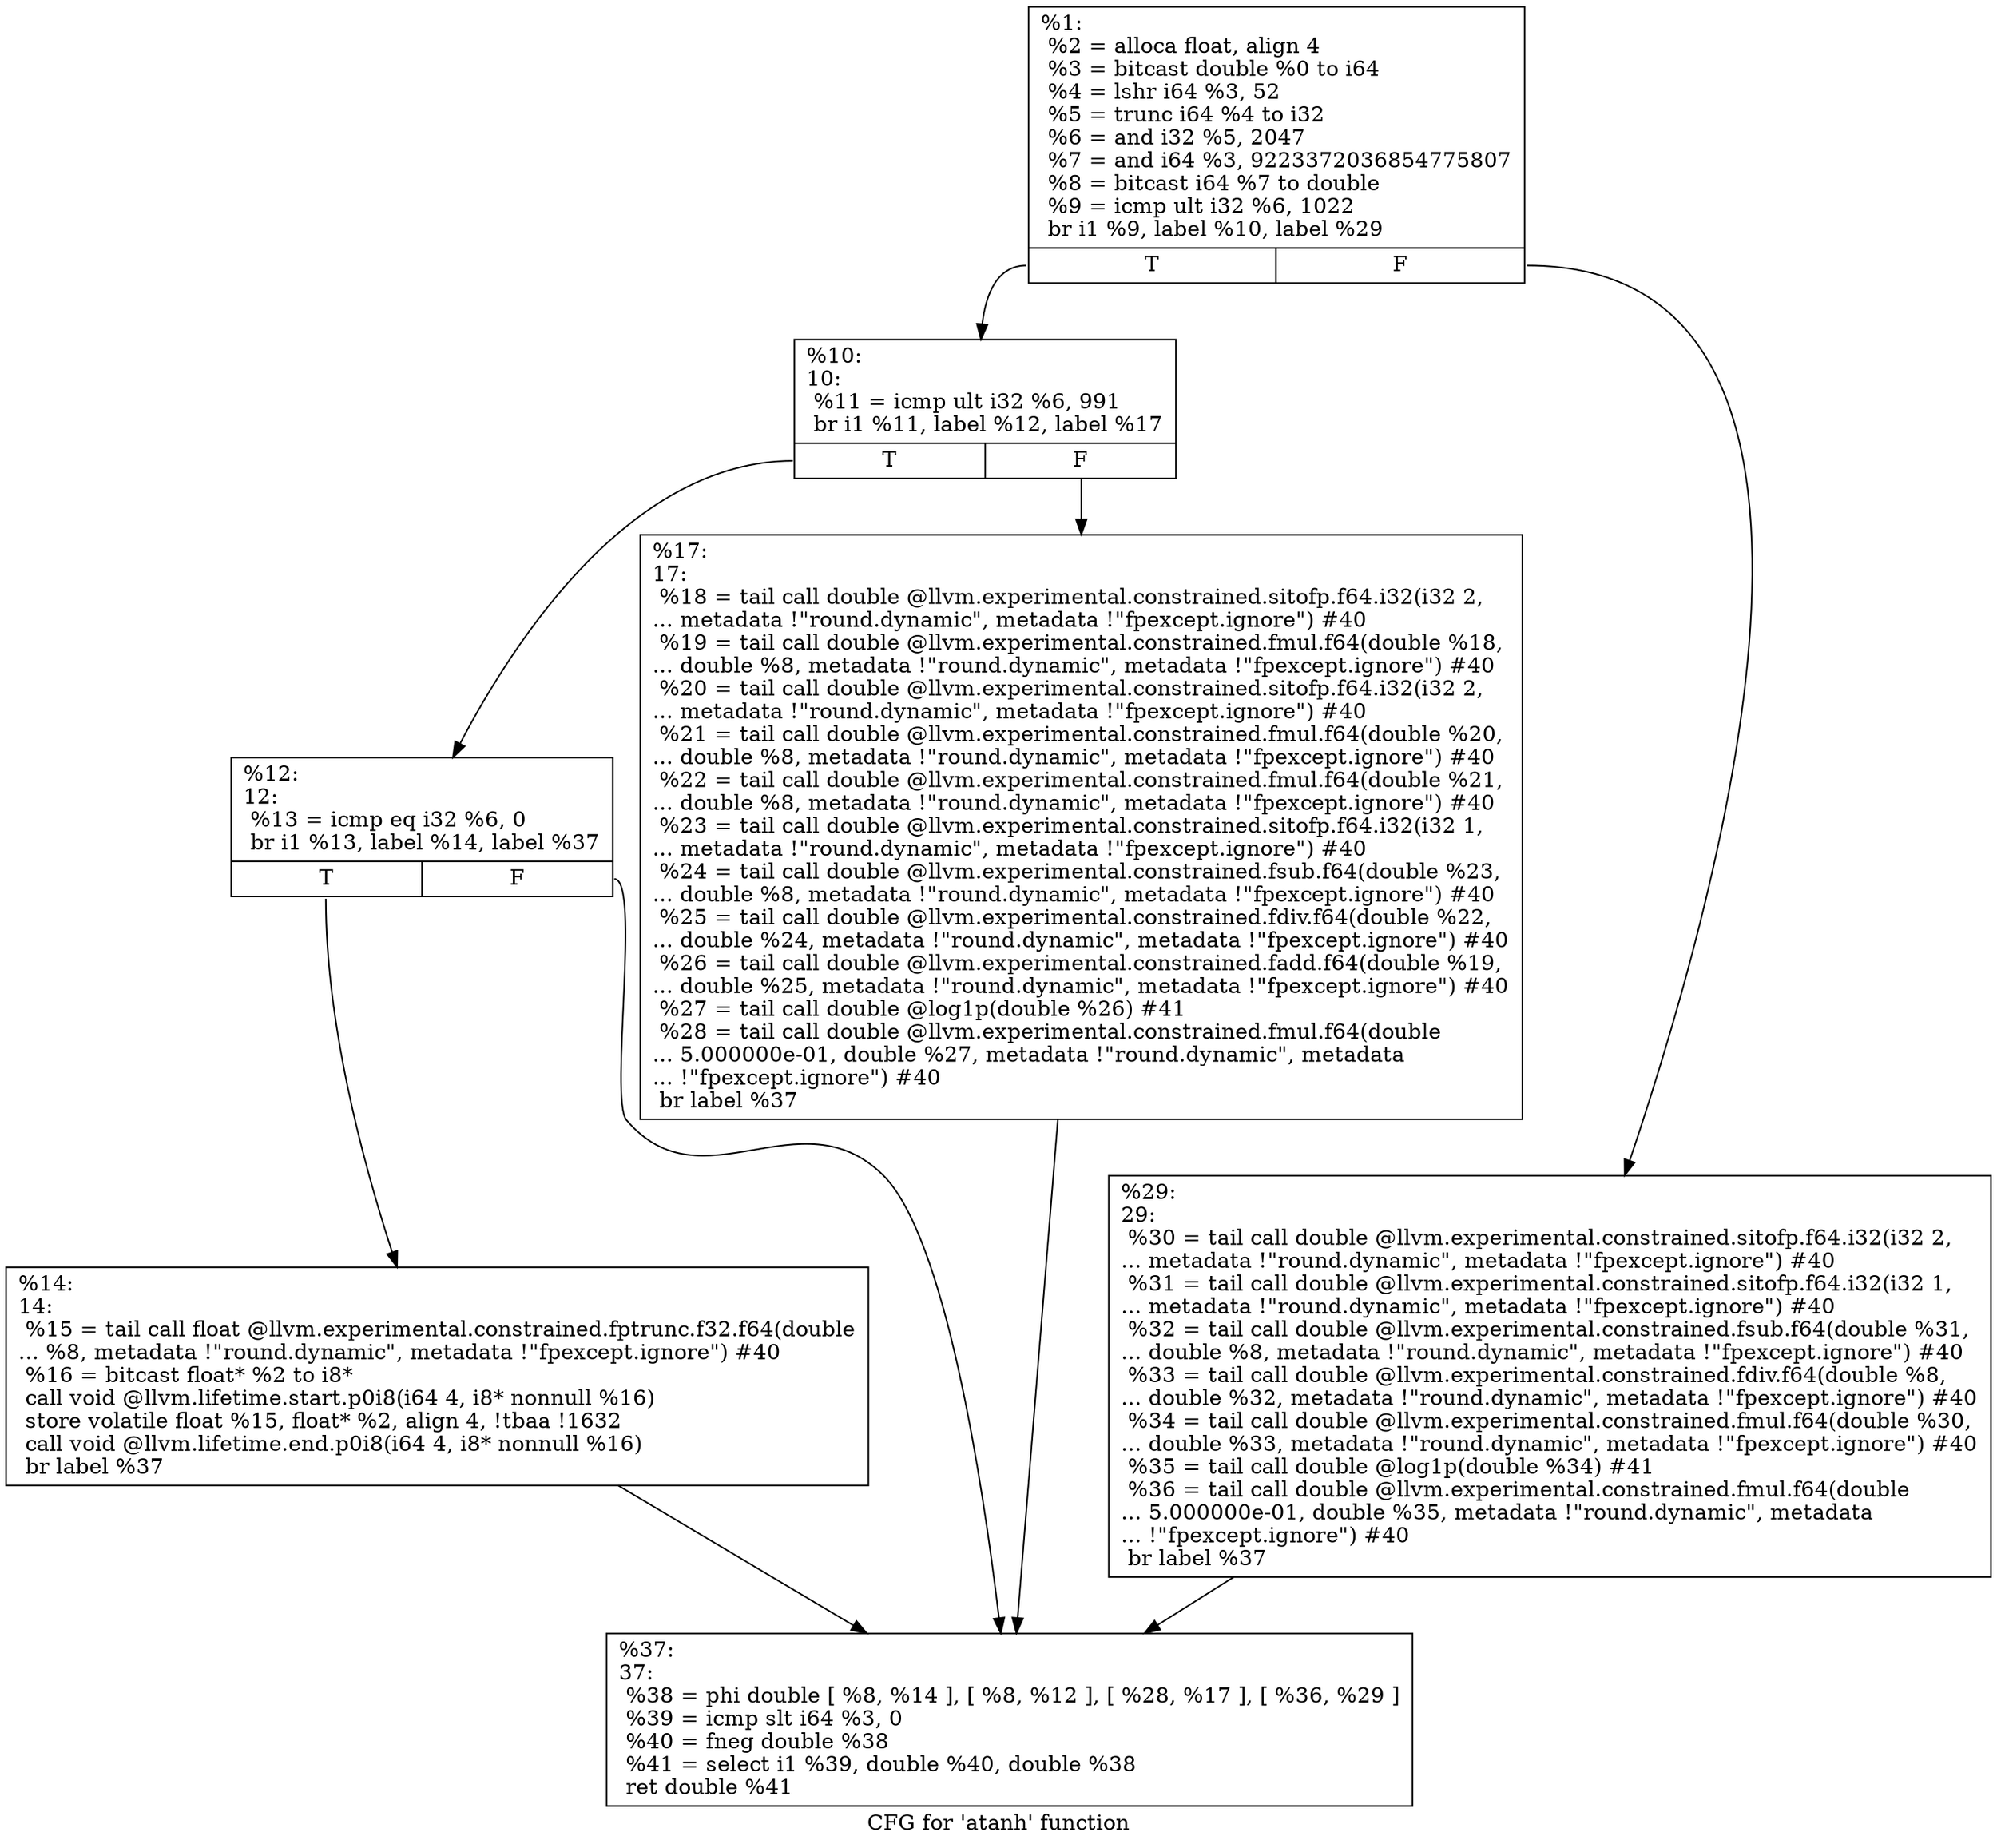 digraph "CFG for 'atanh' function" {
	label="CFG for 'atanh' function";

	Node0x1f87770 [shape=record,label="{%1:\l  %2 = alloca float, align 4\l  %3 = bitcast double %0 to i64\l  %4 = lshr i64 %3, 52\l  %5 = trunc i64 %4 to i32\l  %6 = and i32 %5, 2047\l  %7 = and i64 %3, 9223372036854775807\l  %8 = bitcast i64 %7 to double\l  %9 = icmp ult i32 %6, 1022\l  br i1 %9, label %10, label %29\l|{<s0>T|<s1>F}}"];
	Node0x1f87770:s0 -> Node0x1f877c0;
	Node0x1f87770:s1 -> Node0x1f87900;
	Node0x1f877c0 [shape=record,label="{%10:\l10:                                               \l  %11 = icmp ult i32 %6, 991\l  br i1 %11, label %12, label %17\l|{<s0>T|<s1>F}}"];
	Node0x1f877c0:s0 -> Node0x1f87810;
	Node0x1f877c0:s1 -> Node0x1f878b0;
	Node0x1f87810 [shape=record,label="{%12:\l12:                                               \l  %13 = icmp eq i32 %6, 0\l  br i1 %13, label %14, label %37\l|{<s0>T|<s1>F}}"];
	Node0x1f87810:s0 -> Node0x1f87860;
	Node0x1f87810:s1 -> Node0x1f87950;
	Node0x1f87860 [shape=record,label="{%14:\l14:                                               \l  %15 = tail call float @llvm.experimental.constrained.fptrunc.f32.f64(double\l... %8, metadata !\"round.dynamic\", metadata !\"fpexcept.ignore\") #40\l  %16 = bitcast float* %2 to i8*\l  call void @llvm.lifetime.start.p0i8(i64 4, i8* nonnull %16)\l  store volatile float %15, float* %2, align 4, !tbaa !1632\l  call void @llvm.lifetime.end.p0i8(i64 4, i8* nonnull %16)\l  br label %37\l}"];
	Node0x1f87860 -> Node0x1f87950;
	Node0x1f878b0 [shape=record,label="{%17:\l17:                                               \l  %18 = tail call double @llvm.experimental.constrained.sitofp.f64.i32(i32 2,\l... metadata !\"round.dynamic\", metadata !\"fpexcept.ignore\") #40\l  %19 = tail call double @llvm.experimental.constrained.fmul.f64(double %18,\l... double %8, metadata !\"round.dynamic\", metadata !\"fpexcept.ignore\") #40\l  %20 = tail call double @llvm.experimental.constrained.sitofp.f64.i32(i32 2,\l... metadata !\"round.dynamic\", metadata !\"fpexcept.ignore\") #40\l  %21 = tail call double @llvm.experimental.constrained.fmul.f64(double %20,\l... double %8, metadata !\"round.dynamic\", metadata !\"fpexcept.ignore\") #40\l  %22 = tail call double @llvm.experimental.constrained.fmul.f64(double %21,\l... double %8, metadata !\"round.dynamic\", metadata !\"fpexcept.ignore\") #40\l  %23 = tail call double @llvm.experimental.constrained.sitofp.f64.i32(i32 1,\l... metadata !\"round.dynamic\", metadata !\"fpexcept.ignore\") #40\l  %24 = tail call double @llvm.experimental.constrained.fsub.f64(double %23,\l... double %8, metadata !\"round.dynamic\", metadata !\"fpexcept.ignore\") #40\l  %25 = tail call double @llvm.experimental.constrained.fdiv.f64(double %22,\l... double %24, metadata !\"round.dynamic\", metadata !\"fpexcept.ignore\") #40\l  %26 = tail call double @llvm.experimental.constrained.fadd.f64(double %19,\l... double %25, metadata !\"round.dynamic\", metadata !\"fpexcept.ignore\") #40\l  %27 = tail call double @log1p(double %26) #41\l  %28 = tail call double @llvm.experimental.constrained.fmul.f64(double\l... 5.000000e-01, double %27, metadata !\"round.dynamic\", metadata\l... !\"fpexcept.ignore\") #40\l  br label %37\l}"];
	Node0x1f878b0 -> Node0x1f87950;
	Node0x1f87900 [shape=record,label="{%29:\l29:                                               \l  %30 = tail call double @llvm.experimental.constrained.sitofp.f64.i32(i32 2,\l... metadata !\"round.dynamic\", metadata !\"fpexcept.ignore\") #40\l  %31 = tail call double @llvm.experimental.constrained.sitofp.f64.i32(i32 1,\l... metadata !\"round.dynamic\", metadata !\"fpexcept.ignore\") #40\l  %32 = tail call double @llvm.experimental.constrained.fsub.f64(double %31,\l... double %8, metadata !\"round.dynamic\", metadata !\"fpexcept.ignore\") #40\l  %33 = tail call double @llvm.experimental.constrained.fdiv.f64(double %8,\l... double %32, metadata !\"round.dynamic\", metadata !\"fpexcept.ignore\") #40\l  %34 = tail call double @llvm.experimental.constrained.fmul.f64(double %30,\l... double %33, metadata !\"round.dynamic\", metadata !\"fpexcept.ignore\") #40\l  %35 = tail call double @log1p(double %34) #41\l  %36 = tail call double @llvm.experimental.constrained.fmul.f64(double\l... 5.000000e-01, double %35, metadata !\"round.dynamic\", metadata\l... !\"fpexcept.ignore\") #40\l  br label %37\l}"];
	Node0x1f87900 -> Node0x1f87950;
	Node0x1f87950 [shape=record,label="{%37:\l37:                                               \l  %38 = phi double [ %8, %14 ], [ %8, %12 ], [ %28, %17 ], [ %36, %29 ]\l  %39 = icmp slt i64 %3, 0\l  %40 = fneg double %38\l  %41 = select i1 %39, double %40, double %38\l  ret double %41\l}"];
}
